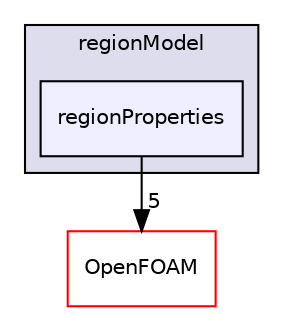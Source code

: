 digraph "src/meshTools/regionModel/regionProperties" {
  bgcolor=transparent;
  compound=true
  node [ fontsize="10", fontname="Helvetica"];
  edge [ labelfontsize="10", labelfontname="Helvetica"];
  subgraph clusterdir_55f395437c26eb211ee67f568eb0531b {
    graph [ bgcolor="#ddddee", pencolor="black", label="regionModel" fontname="Helvetica", fontsize="10", URL="dir_55f395437c26eb211ee67f568eb0531b.html"]
  dir_ad33a7413736f22b2c740f7cb083c907 [shape=box, label="regionProperties", style="filled", fillcolor="#eeeeff", pencolor="black", URL="dir_ad33a7413736f22b2c740f7cb083c907.html"];
  }
  dir_c5473ff19b20e6ec4dfe5c310b3778a8 [shape=box label="OpenFOAM" color="red" URL="dir_c5473ff19b20e6ec4dfe5c310b3778a8.html"];
  dir_ad33a7413736f22b2c740f7cb083c907->dir_c5473ff19b20e6ec4dfe5c310b3778a8 [headlabel="5", labeldistance=1.5 headhref="dir_002030_002151.html"];
}

